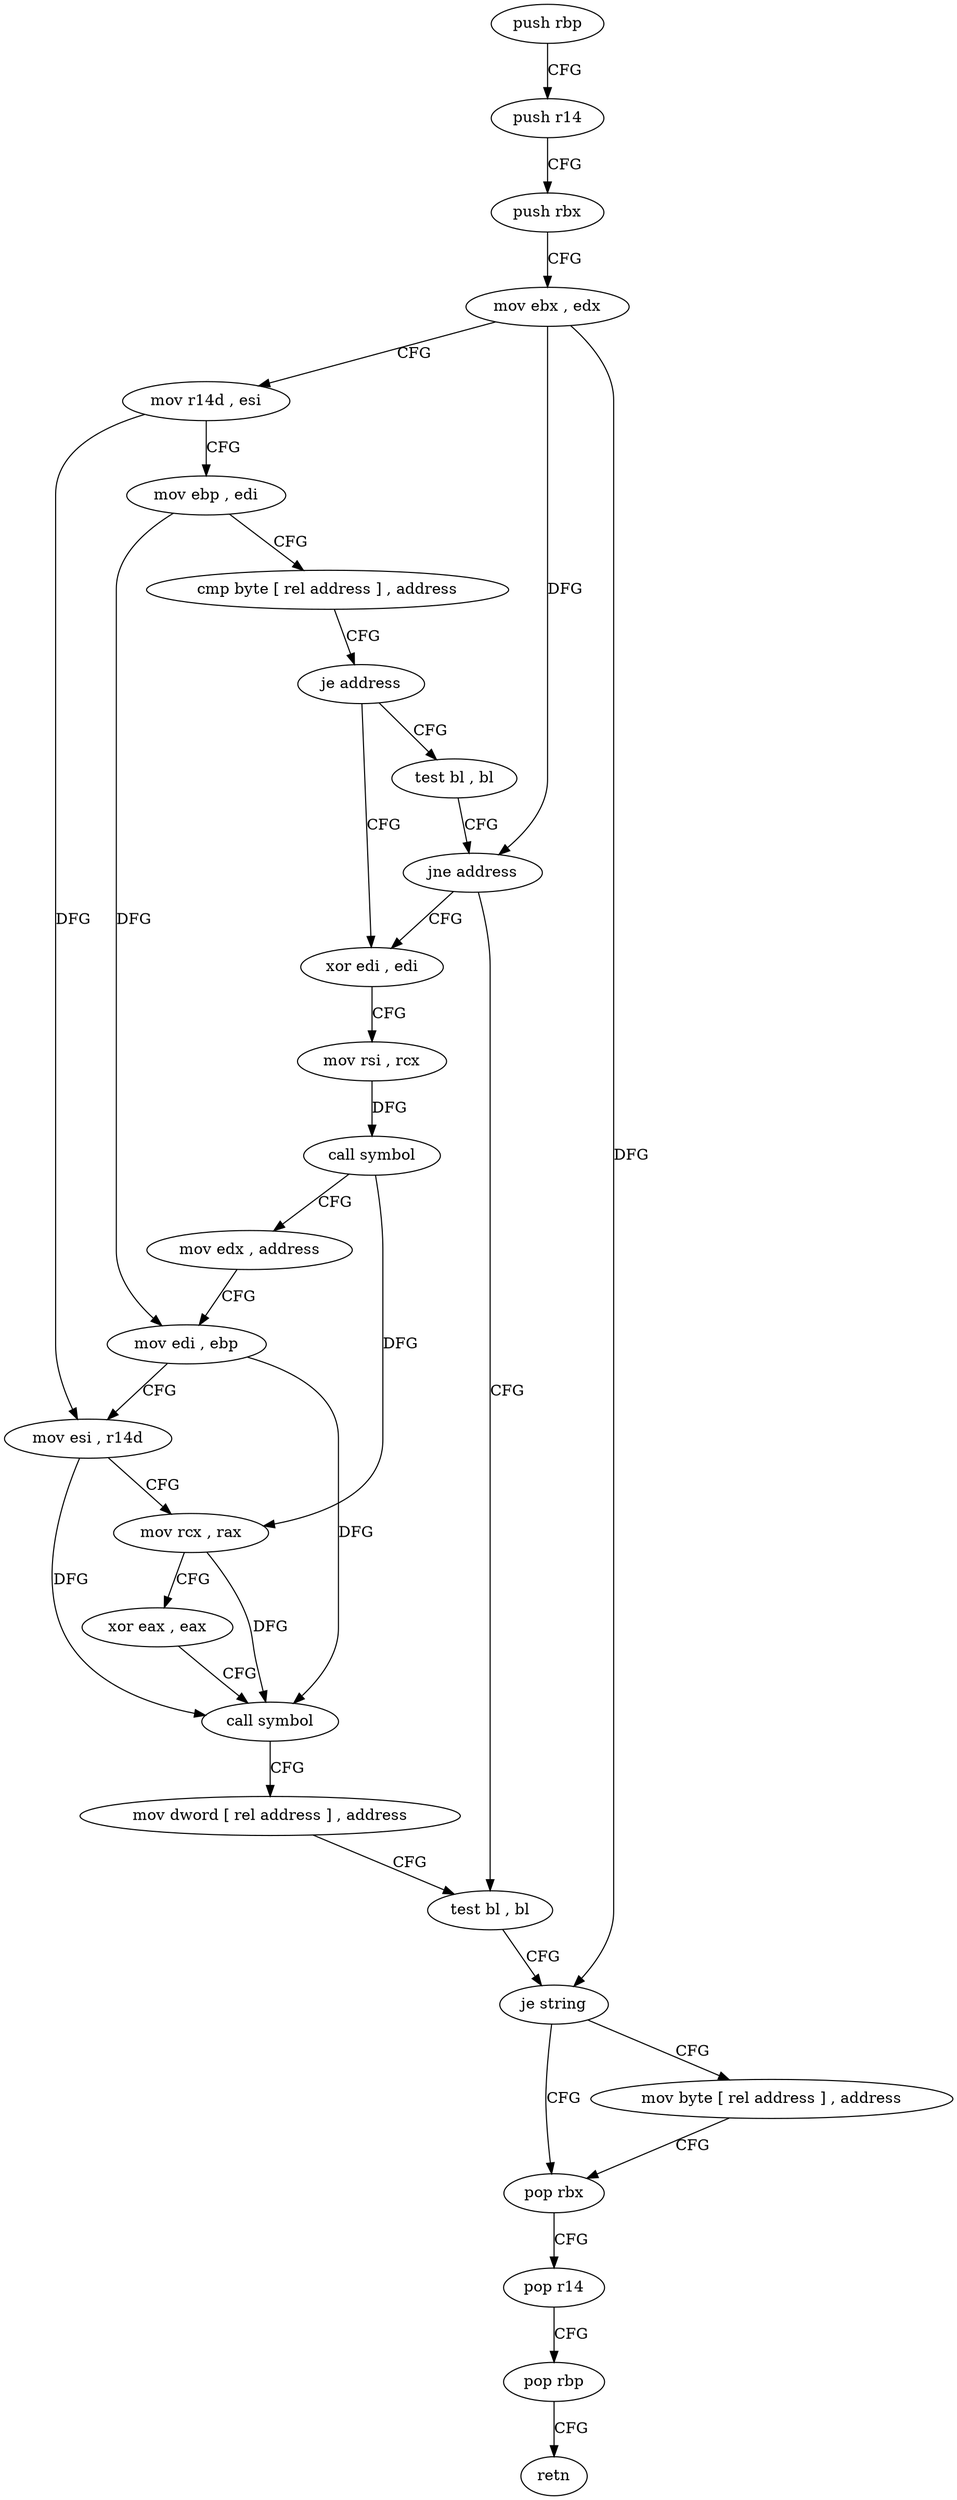digraph "func" {
"4230624" [label = "push rbp" ]
"4230625" [label = "push r14" ]
"4230627" [label = "push rbx" ]
"4230628" [label = "mov ebx , edx" ]
"4230630" [label = "mov r14d , esi" ]
"4230633" [label = "mov ebp , edi" ]
"4230635" [label = "cmp byte [ rel address ] , address" ]
"4230642" [label = "je address" ]
"4230648" [label = "xor edi , edi" ]
"4230644" [label = "test bl , bl" ]
"4230650" [label = "mov rsi , rcx" ]
"4230653" [label = "call symbol" ]
"4230658" [label = "mov edx , address" ]
"4230663" [label = "mov edi , ebp" ]
"4230665" [label = "mov esi , r14d" ]
"4230668" [label = "mov rcx , rax" ]
"4230671" [label = "xor eax , eax" ]
"4230673" [label = "call symbol" ]
"4230678" [label = "mov dword [ rel address ] , address" ]
"4230688" [label = "test bl , bl" ]
"4230646" [label = "jne address" ]
"4230699" [label = "pop rbx" ]
"4230700" [label = "pop r14" ]
"4230702" [label = "pop rbp" ]
"4230703" [label = "retn" ]
"4230692" [label = "mov byte [ rel address ] , address" ]
"4230690" [label = "je string" ]
"4230624" -> "4230625" [ label = "CFG" ]
"4230625" -> "4230627" [ label = "CFG" ]
"4230627" -> "4230628" [ label = "CFG" ]
"4230628" -> "4230630" [ label = "CFG" ]
"4230628" -> "4230646" [ label = "DFG" ]
"4230628" -> "4230690" [ label = "DFG" ]
"4230630" -> "4230633" [ label = "CFG" ]
"4230630" -> "4230665" [ label = "DFG" ]
"4230633" -> "4230635" [ label = "CFG" ]
"4230633" -> "4230663" [ label = "DFG" ]
"4230635" -> "4230642" [ label = "CFG" ]
"4230642" -> "4230648" [ label = "CFG" ]
"4230642" -> "4230644" [ label = "CFG" ]
"4230648" -> "4230650" [ label = "CFG" ]
"4230644" -> "4230646" [ label = "CFG" ]
"4230650" -> "4230653" [ label = "DFG" ]
"4230653" -> "4230658" [ label = "CFG" ]
"4230653" -> "4230668" [ label = "DFG" ]
"4230658" -> "4230663" [ label = "CFG" ]
"4230663" -> "4230665" [ label = "CFG" ]
"4230663" -> "4230673" [ label = "DFG" ]
"4230665" -> "4230668" [ label = "CFG" ]
"4230665" -> "4230673" [ label = "DFG" ]
"4230668" -> "4230671" [ label = "CFG" ]
"4230668" -> "4230673" [ label = "DFG" ]
"4230671" -> "4230673" [ label = "CFG" ]
"4230673" -> "4230678" [ label = "CFG" ]
"4230678" -> "4230688" [ label = "CFG" ]
"4230688" -> "4230690" [ label = "CFG" ]
"4230646" -> "4230688" [ label = "CFG" ]
"4230646" -> "4230648" [ label = "CFG" ]
"4230699" -> "4230700" [ label = "CFG" ]
"4230700" -> "4230702" [ label = "CFG" ]
"4230702" -> "4230703" [ label = "CFG" ]
"4230692" -> "4230699" [ label = "CFG" ]
"4230690" -> "4230699" [ label = "CFG" ]
"4230690" -> "4230692" [ label = "CFG" ]
}
